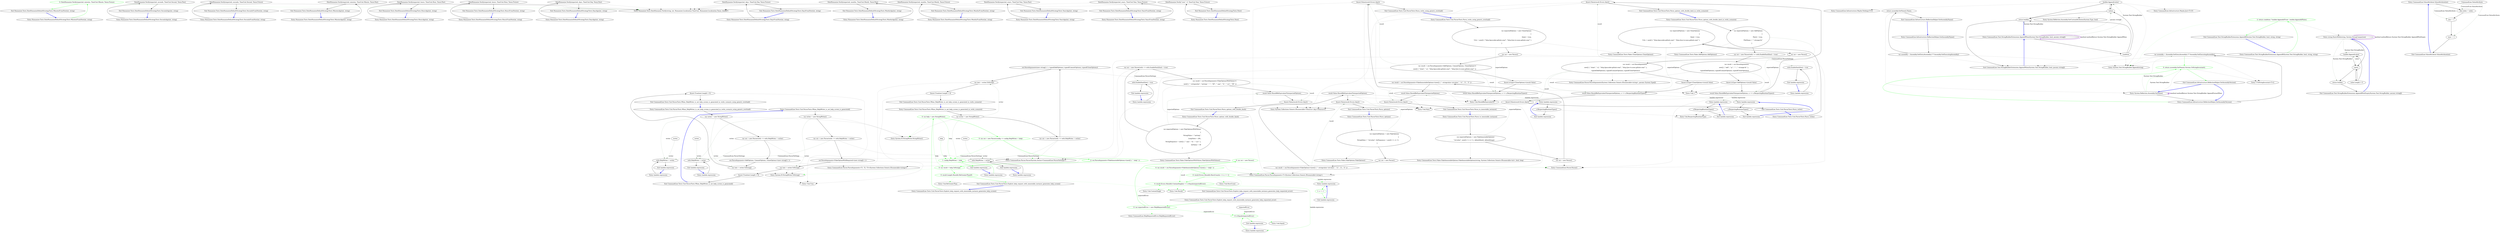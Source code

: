 digraph  {
d13 [cluster="Humanizer.Tests.DateHumanizeDefaultStrategyTests.MinutesFromNow(int, string)", color=green, community=0, label="0: DateHumanize.Verify(expected, minutes, TimeUnit.Minute, Tense.Future)", span="56-56"];
d12 [cluster="Humanizer.Tests.DateHumanizeDefaultStrategyTests.MinutesFromNow(int, string)", label="Entry Humanizer.Tests.DateHumanizeDefaultStrategyTests.MinutesFromNow(int, string)", span="54-54"];
d14 [cluster="Humanizer.Tests.DateHumanizeDefaultStrategyTests.MinutesFromNow(int, string)", label="Exit Humanizer.Tests.DateHumanizeDefaultStrategyTests.MinutesFromNow(int, string)", span="54-54"];
d5 [cluster="Humanizer.Tests.DateHumanize.Verify(string, int, Humanizer.Localisation.TimeUnit, Humanizer.Localisation.Tense, double?)", label="Entry Humanizer.Tests.DateHumanize.Verify(string, int, Humanizer.Localisation.TimeUnit, Humanizer.Localisation.Tense, double?)", span="29-29"];
d3 [cluster="Humanizer.Tests.DateHumanizeDefaultStrategyTests.SecondsAgo(int, string)", label="DateHumanize.Verify(expected, seconds, TimeUnit.Second, Tense.Past)", span="20-20"];
d7 [cluster="Humanizer.Tests.DateHumanizeDefaultStrategyTests.SecondsFromNow(int, string)", label="DateHumanize.Verify(expected, seconds, TimeUnit.Second, Tense.Future)", span="30-30"];
d10 [cluster="Humanizer.Tests.DateHumanizeDefaultStrategyTests.MinutesAgo(int, string)", label="DateHumanize.Verify(expected, minutes, TimeUnit.Minute, Tense.Past)", span="44-44"];
d16 [cluster="Humanizer.Tests.DateHumanizeDefaultStrategyTests.HoursAgo(int, string)", label="DateHumanize.Verify(expected, hours, TimeUnit.Hour, Tense.Past)", span="66-66"];
d19 [cluster="Humanizer.Tests.DateHumanizeDefaultStrategyTests.HoursFromNow(int, string)", label="DateHumanize.Verify(expected, hours, TimeUnit.Hour, Tense.Future)", span="76-76"];
d22 [cluster="Humanizer.Tests.DateHumanizeDefaultStrategyTests.DaysAgo(int, string)", label="DateHumanize.Verify(expected, days, TimeUnit.Day, Tense.Past)", span="86-86"];
d25 [cluster="Humanizer.Tests.DateHumanizeDefaultStrategyTests.DaysFromNow(int, string)", label="DateHumanize.Verify(expected, days, TimeUnit.Day, Tense.Future)", span="96-96"];
d28 [cluster="Humanizer.Tests.DateHumanizeDefaultStrategyTests.MonthsAgo(int, string)", label="DateHumanize.Verify(expected, months, TimeUnit.Month, Tense.Past)", span="106-106"];
d31 [cluster="Humanizer.Tests.DateHumanizeDefaultStrategyTests.MonthsFromNow(int, string)", label="DateHumanize.Verify(expected, months, TimeUnit.Month, Tense.Future)", span="116-116"];
d34 [cluster="Humanizer.Tests.DateHumanizeDefaultStrategyTests.YearsAgo(int, string)", label="DateHumanize.Verify(expected, years, TimeUnit.Year, Tense.Past)", span="124-124"];
d37 [cluster="Humanizer.Tests.DateHumanizeDefaultStrategyTests.YearsFromNow(int, string)", label="DateHumanize.Verify(expected, years, TimeUnit.Year, Tense.Future)", span="132-132"];
d40 [cluster="Humanizer.Tests.DateHumanizeDefaultStrategyTests.Now()", label="DateHumanize.Verify(''now'', 0, TimeUnit.Year, Tense.Future)", span="138-138"];
d2 [cluster="Humanizer.Tests.DateHumanizeDefaultStrategyTests.SecondsAgo(int, string)", label="Entry Humanizer.Tests.DateHumanizeDefaultStrategyTests.SecondsAgo(int, string)", span="18-18"];
d4 [cluster="Humanizer.Tests.DateHumanizeDefaultStrategyTests.SecondsAgo(int, string)", label="Exit Humanizer.Tests.DateHumanizeDefaultStrategyTests.SecondsAgo(int, string)", span="18-18"];
d6 [cluster="Humanizer.Tests.DateHumanizeDefaultStrategyTests.SecondsFromNow(int, string)", label="Entry Humanizer.Tests.DateHumanizeDefaultStrategyTests.SecondsFromNow(int, string)", span="28-28"];
d8 [cluster="Humanizer.Tests.DateHumanizeDefaultStrategyTests.SecondsFromNow(int, string)", label="Exit Humanizer.Tests.DateHumanizeDefaultStrategyTests.SecondsFromNow(int, string)", span="28-28"];
d9 [cluster="Humanizer.Tests.DateHumanizeDefaultStrategyTests.MinutesAgo(int, string)", label="Entry Humanizer.Tests.DateHumanizeDefaultStrategyTests.MinutesAgo(int, string)", span="42-42"];
d11 [cluster="Humanizer.Tests.DateHumanizeDefaultStrategyTests.MinutesAgo(int, string)", label="Exit Humanizer.Tests.DateHumanizeDefaultStrategyTests.MinutesAgo(int, string)", span="42-42"];
d15 [cluster="Humanizer.Tests.DateHumanizeDefaultStrategyTests.HoursAgo(int, string)", label="Entry Humanizer.Tests.DateHumanizeDefaultStrategyTests.HoursAgo(int, string)", span="64-64"];
d17 [cluster="Humanizer.Tests.DateHumanizeDefaultStrategyTests.HoursAgo(int, string)", label="Exit Humanizer.Tests.DateHumanizeDefaultStrategyTests.HoursAgo(int, string)", span="64-64"];
d18 [cluster="Humanizer.Tests.DateHumanizeDefaultStrategyTests.HoursFromNow(int, string)", label="Entry Humanizer.Tests.DateHumanizeDefaultStrategyTests.HoursFromNow(int, string)", span="74-74"];
d20 [cluster="Humanizer.Tests.DateHumanizeDefaultStrategyTests.HoursFromNow(int, string)", label="Exit Humanizer.Tests.DateHumanizeDefaultStrategyTests.HoursFromNow(int, string)", span="74-74"];
d21 [cluster="Humanizer.Tests.DateHumanizeDefaultStrategyTests.DaysAgo(int, string)", label="Entry Humanizer.Tests.DateHumanizeDefaultStrategyTests.DaysAgo(int, string)", span="84-84"];
d23 [cluster="Humanizer.Tests.DateHumanizeDefaultStrategyTests.DaysAgo(int, string)", label="Exit Humanizer.Tests.DateHumanizeDefaultStrategyTests.DaysAgo(int, string)", span="84-84"];
d24 [cluster="Humanizer.Tests.DateHumanizeDefaultStrategyTests.DaysFromNow(int, string)", label="Entry Humanizer.Tests.DateHumanizeDefaultStrategyTests.DaysFromNow(int, string)", span="94-94"];
d26 [cluster="Humanizer.Tests.DateHumanizeDefaultStrategyTests.DaysFromNow(int, string)", label="Exit Humanizer.Tests.DateHumanizeDefaultStrategyTests.DaysFromNow(int, string)", span="94-94"];
d27 [cluster="Humanizer.Tests.DateHumanizeDefaultStrategyTests.MonthsAgo(int, string)", label="Entry Humanizer.Tests.DateHumanizeDefaultStrategyTests.MonthsAgo(int, string)", span="104-104"];
d29 [cluster="Humanizer.Tests.DateHumanizeDefaultStrategyTests.MonthsAgo(int, string)", label="Exit Humanizer.Tests.DateHumanizeDefaultStrategyTests.MonthsAgo(int, string)", span="104-104"];
d30 [cluster="Humanizer.Tests.DateHumanizeDefaultStrategyTests.MonthsFromNow(int, string)", label="Entry Humanizer.Tests.DateHumanizeDefaultStrategyTests.MonthsFromNow(int, string)", span="114-114"];
d32 [cluster="Humanizer.Tests.DateHumanizeDefaultStrategyTests.MonthsFromNow(int, string)", label="Exit Humanizer.Tests.DateHumanizeDefaultStrategyTests.MonthsFromNow(int, string)", span="114-114"];
d33 [cluster="Humanizer.Tests.DateHumanizeDefaultStrategyTests.YearsAgo(int, string)", label="Entry Humanizer.Tests.DateHumanizeDefaultStrategyTests.YearsAgo(int, string)", span="122-122"];
d35 [cluster="Humanizer.Tests.DateHumanizeDefaultStrategyTests.YearsAgo(int, string)", label="Exit Humanizer.Tests.DateHumanizeDefaultStrategyTests.YearsAgo(int, string)", span="122-122"];
d36 [cluster="Humanizer.Tests.DateHumanizeDefaultStrategyTests.YearsFromNow(int, string)", label="Entry Humanizer.Tests.DateHumanizeDefaultStrategyTests.YearsFromNow(int, string)", span="130-130"];
d38 [cluster="Humanizer.Tests.DateHumanizeDefaultStrategyTests.YearsFromNow(int, string)", label="Exit Humanizer.Tests.DateHumanizeDefaultStrategyTests.YearsFromNow(int, string)", span="130-130"];
d39 [cluster="Humanizer.Tests.DateHumanizeDefaultStrategyTests.Now()", label="Entry Humanizer.Tests.DateHumanizeDefaultStrategyTests.Now()", span="136-136"];
d41 [cluster="Humanizer.Tests.DateHumanizeDefaultStrategyTests.Now()", label="Exit Humanizer.Tests.DateHumanizeDefaultStrategyTests.Now()", span="136-136"];
m0_0 [cluster="CommandLine.Tests.Unit.ParserTests.When_HelpWriter_is_set_help_screen_is_generated()", file="ParserTests.cs", label="Entry CommandLine.Tests.Unit.ParserTests.When_HelpWriter_is_set_help_screen_is_generated()", span="13-13"];
m0_3 [cluster="CommandLine.Tests.Unit.ParserTests.When_HelpWriter_is_set_help_screen_is_generated()", file="ParserTests.cs", label="sut.ParseArguments<FakeOptionWithRequired>(new string[] { })", span="20-20"];
m0_1 [cluster="CommandLine.Tests.Unit.ParserTests.When_HelpWriter_is_set_help_screen_is_generated()", file="ParserTests.cs", label="var writer = new StringWriter()", span="16-16"];
m0_2 [cluster="CommandLine.Tests.Unit.ParserTests.When_HelpWriter_is_set_help_screen_is_generated()", file="ParserTests.cs", label="var sut = new Parser(with => with.HelpWriter = writer)", span="17-17"];
m0_4 [cluster="CommandLine.Tests.Unit.ParserTests.When_HelpWriter_is_set_help_screen_is_generated()", file="ParserTests.cs", label="var text = writer.ToString()", span="23-23"];
m0_5 [cluster="CommandLine.Tests.Unit.ParserTests.When_HelpWriter_is_set_help_screen_is_generated()", file="ParserTests.cs", label="Assert.True(text.Length > 0)", span="24-24"];
m0_6 [cluster="CommandLine.Tests.Unit.ParserTests.When_HelpWriter_is_set_help_screen_is_generated()", file="ParserTests.cs", label="Exit CommandLine.Tests.Unit.ParserTests.When_HelpWriter_is_set_help_screen_is_generated()", span="13-13"];
m0_108 [cluster="CommandLine.Tests.Unit.ParserTests.Explicit_help_request_with_immutable_instance_generates_help_requested_error()", file="ParserTests.cs", label="Entry CommandLine.Tests.Unit.ParserTests.Explicit_help_request_with_immutable_instance_generates_help_requested_error()", span="188-188"];
m0_109 [cluster="CommandLine.Tests.Unit.ParserTests.Explicit_help_request_with_immutable_instance_generates_help_requested_error()", color=green, community=0, file="ParserTests.cs", label="0: var expectedError = new HelpRequestedError()", span="191-191"];
m0_110 [cluster="CommandLine.Tests.Unit.ParserTests.Explicit_help_request_with_immutable_instance_generates_help_requested_error()", color=green, community=0, file="ParserTests.cs", label="0: var sut = new Parser()", span="192-192"];
m0_113 [cluster="CommandLine.Tests.Unit.ParserTests.Explicit_help_request_with_immutable_instance_generates_help_requested_error()", color=green, community=0, file="ParserTests.cs", label="0: result.Errors.Should().ContainSingle(e => e.Equals(expectedError))", span="199-199"];
m0_111 [cluster="CommandLine.Tests.Unit.ParserTests.Explicit_help_request_with_immutable_instance_generates_help_requested_error()", color=green, community=0, file="ParserTests.cs", label="0: var result = sut.ParseArguments<FakeImmutableOptions>(new[] { ''--help'' })", span="195-195"];
m0_112 [cluster="CommandLine.Tests.Unit.ParserTests.Explicit_help_request_with_immutable_instance_generates_help_requested_error()", color=green, community=0, file="ParserTests.cs", label="0: result.Errors.Should().HaveCount(x => x == 1)", span="198-198"];
m0_114 [cluster="CommandLine.Tests.Unit.ParserTests.Explicit_help_request_with_immutable_instance_generates_help_requested_error()", file="ParserTests.cs", label="Exit CommandLine.Tests.Unit.ParserTests.Explicit_help_request_with_immutable_instance_generates_help_requested_error()", span="188-188"];
m0_8 [cluster="CommandLine.Parser.Parser(System.Action<CommandLine.ParserSettings>)", file="ParserTests.cs", label="Entry CommandLine.Parser.Parser(System.Action<CommandLine.ParserSettings>)", span="36-36"];
m0_85 [cluster="CommandLine.Tests.Fakes.CloneOptions.CloneOptions()", file="ParserTests.cs", label="Entry CommandLine.Tests.Fakes.CloneOptions.CloneOptions()", span="33-33"];
m0_126 [cluster="CommandLine.Tests.Unit.ParserTests.Explicit_help_request_with_immutable_instance_generates_help_screen()", file="ParserTests.cs", label="Entry CommandLine.Tests.Unit.ParserTests.Explicit_help_request_with_immutable_instance_generates_help_screen()", span="204-204"];
m0_127 [cluster="CommandLine.Tests.Unit.ParserTests.Explicit_help_request_with_immutable_instance_generates_help_screen()", color=green, community=0, file="ParserTests.cs", label="0: var help = new StringWriter()", span="207-207"];
m0_128 [cluster="CommandLine.Tests.Unit.ParserTests.Explicit_help_request_with_immutable_instance_generates_help_screen()", color=green, community=0, file="ParserTests.cs", label="0: var sut = new Parser(config => config.HelpWriter = help)", span="208-208"];
m0_130 [cluster="CommandLine.Tests.Unit.ParserTests.Explicit_help_request_with_immutable_instance_generates_help_screen()", color=green, community=0, file="ParserTests.cs", label="0: var result = help.ToString()", span="212-212"];
m0_129 [cluster="CommandLine.Tests.Unit.ParserTests.Explicit_help_request_with_immutable_instance_generates_help_screen()", color=green, community=0, file="ParserTests.cs", label="0: sut.ParseArguments<FakeImmutableOptions>(new[] { ''--help'' })", span="211-211"];
m0_131 [cluster="CommandLine.Tests.Unit.ParserTests.Explicit_help_request_with_immutable_instance_generates_help_screen()", color=green, community=0, file="ParserTests.cs", label="0: result.Length.Should().BeGreaterThan(0)", span="215-215"];
m0_132 [cluster="CommandLine.Tests.Unit.ParserTests.Explicit_help_request_with_immutable_instance_generates_help_screen()", file="ParserTests.cs", label="Exit CommandLine.Tests.Unit.ParserTests.Explicit_help_request_with_immutable_instance_generates_help_screen()", span="204-204"];
m0_11 [cluster="Unk.True", file="ParserTests.cs", label="Entry Unk.True", span=""];
m0_49 [cluster="CommandLine.Tests.Unit.ParserTests.Parse_options_with_double_dash()", file="ParserTests.cs", label="Entry CommandLine.Tests.Unit.ParserTests.Parse_options_with_double_dash()", span="80-80"];
m0_52 [cluster="CommandLine.Tests.Unit.ParserTests.Parse_options_with_double_dash()", file="ParserTests.cs", label="var result = sut.ParseArguments<FakeOptionsWithValues>(\r\n                new[] { ''--stringvalue'', ''astring'', ''--'', ''20'', ''--aaa'', ''-b'', ''--ccc'', ''30'' })", span="93-94"];
m0_51 [cluster="CommandLine.Tests.Unit.ParserTests.Parse_options_with_double_dash()", file="ParserTests.cs", label="var sut = new Parser(with => with.EnableDashDash = true)", span="90-90"];
m0_53 [cluster="CommandLine.Tests.Unit.ParserTests.Parse_options_with_double_dash()", file="ParserTests.cs", label="result.Value.ShouldBeEquivalentTo(expectedOptions)", span="97-97"];
m0_54 [cluster="CommandLine.Tests.Unit.ParserTests.Parse_options_with_double_dash()", file="ParserTests.cs", label="Assert.False(result.Errors.Any())", span="98-98"];
m0_50 [cluster="CommandLine.Tests.Unit.ParserTests.Parse_options_with_double_dash()", file="ParserTests.cs", label="var expectedOptions = new FakeOptionsWithValues\r\n                {\r\n                    StringValue = ''astring'',\r\n                    LongValue = 20L,\r\n                    StringSequence = new[] { ''--aaa'', ''-b'', ''--ccc'' },\r\n                    IntValue = 30\r\n                }", span="83-89"];
m0_55 [cluster="CommandLine.Tests.Unit.ParserTests.Parse_options_with_double_dash()", file="ParserTests.cs", label="Exit CommandLine.Tests.Unit.ParserTests.Parse_options_with_double_dash()", span="80-80"];
m0_118 [cluster="Unk.ContainSingle", file="ParserTests.cs", label="Entry Unk.ContainSingle", span=""];
m0_69 [cluster="Unk.>", file="ParserTests.cs", label="Entry Unk.>", span=""];
m0_22 [cluster="CommandLine.Parser.ParseArguments(System.Collections.Generic.IEnumerable<string>, params System.Type[])", file="ParserTests.cs", label="Entry CommandLine.Parser.ParseArguments(System.Collections.Generic.IEnumerable<string>, params System.Type[])", span="141-141"];
m0_33 [cluster="CommandLine.Parser.ParseArguments<T1, T2, T3>(System.Collections.Generic.IEnumerable<string>)", file="ParserTests.cs", label="Entry CommandLine.Parser.ParseArguments<T1, T2, T3>(System.Collections.Generic.IEnumerable<string>)", span="46-46"];
m0_89 [cluster="CommandLine.Tests.Unit.ParserTests.Parse_verbs_using_generic_overload()", file="ParserTests.cs", label="Entry CommandLine.Tests.Unit.ParserTests.Parse_verbs_using_generic_overload()", span="149-149"];
m0_91 [cluster="CommandLine.Tests.Unit.ParserTests.Parse_verbs_using_generic_overload()", file="ParserTests.cs", label="var sut = new Parser()", span="157-157"];
m0_90 [cluster="CommandLine.Tests.Unit.ParserTests.Parse_verbs_using_generic_overload()", file="ParserTests.cs", label="var expectedOptions = new CloneOptions\r\n            {\r\n                Quiet = true,\r\n                Urls = new[] { ''http://gsscoder.github.com/'', ''http://yes-to-nooo.github.com/'' }\r\n            }", span="152-156"];
m0_92 [cluster="CommandLine.Tests.Unit.ParserTests.Parse_verbs_using_generic_overload()", file="ParserTests.cs", label="var result = sut.ParseArguments<AddOptions, CommitOptions, CloneOptions>(\r\n                new[] { ''clone'', ''-q'', ''http://gsscoder.github.com/'', ''http://yes-to-nooo.github.com/'' })", span="160-161"];
m0_94 [cluster="CommandLine.Tests.Unit.ParserTests.Parse_verbs_using_generic_overload()", file="ParserTests.cs", label="result.Value.ShouldBeEquivalentTo(expectedOptions, o => o.RespectingRuntimeTypes())", span="165-165"];
m0_93 [cluster="CommandLine.Tests.Unit.ParserTests.Parse_verbs_using_generic_overload()", file="ParserTests.cs", label="Assert.IsType<CloneOptions>(result.Value)", span="164-164"];
m0_95 [cluster="CommandLine.Tests.Unit.ParserTests.Parse_verbs_using_generic_overload()", file="ParserTests.cs", label="Assert.False(result.Errors.Any())", span="166-166"];
m0_96 [cluster="CommandLine.Tests.Unit.ParserTests.Parse_verbs_using_generic_overload()", file="ParserTests.cs", label="Exit CommandLine.Tests.Unit.ParserTests.Parse_verbs_using_generic_overload()", span="149-149"];
m0_60 [cluster="CommandLine.Tests.Unit.ParserTests.Parse_options_with_double_dash_in_verbs_scenario()", file="ParserTests.cs", label="Entry CommandLine.Tests.Unit.ParserTests.Parse_options_with_double_dash_in_verbs_scenario()", span="103-103"];
m0_62 [cluster="CommandLine.Tests.Unit.ParserTests.Parse_options_with_double_dash_in_verbs_scenario()", file="ParserTests.cs", label="var sut = new Parser(with => with.EnableDashDash = true)", span="111-111"];
m0_61 [cluster="CommandLine.Tests.Unit.ParserTests.Parse_options_with_double_dash_in_verbs_scenario()", file="ParserTests.cs", label="var expectedOptions = new AddOptions\r\n                {\r\n                    Patch = true,\r\n                    FileName = ''--strange-fn''\r\n                }", span="106-110"];
m0_63 [cluster="CommandLine.Tests.Unit.ParserTests.Parse_options_with_double_dash_in_verbs_scenario()", file="ParserTests.cs", label="var result = sut.ParseArguments(\r\n                new[] { ''add'', ''-p'', ''--'', ''--strange-fn'' },\r\n                typeof(AddOptions), typeof(CommitOptions), typeof(CloneOptions))", span="114-116"];
m0_65 [cluster="CommandLine.Tests.Unit.ParserTests.Parse_options_with_double_dash_in_verbs_scenario()", file="ParserTests.cs", label="result.Value.ShouldBeEquivalentTo(expectedOptions, o => o.RespectingRuntimeTypes())", span="120-120"];
m0_64 [cluster="CommandLine.Tests.Unit.ParserTests.Parse_options_with_double_dash_in_verbs_scenario()", file="ParserTests.cs", label="Assert.IsType<AddOptions>(result.Value)", span="119-119"];
m0_66 [cluster="CommandLine.Tests.Unit.ParserTests.Parse_options_with_double_dash_in_verbs_scenario()", file="ParserTests.cs", label="Assert.False(result.Errors.Any())", span="121-121"];
m0_67 [cluster="CommandLine.Tests.Unit.ParserTests.Parse_options_with_double_dash_in_verbs_scenario()", file="ParserTests.cs", label="Exit CommandLine.Tests.Unit.ParserTests.Parse_options_with_double_dash_in_verbs_scenario()", span="103-103"];
m0_7 [cluster="System.IO.StringWriter.StringWriter()", file="ParserTests.cs", label="Entry System.IO.StringWriter.StringWriter()", span="0-0"];
m0_133 [cluster="Unk.BeGreaterThan", file="ParserTests.cs", label="Entry Unk.BeGreaterThan", span=""];
m0_76 [cluster="Unk.RespectingRuntimeTypes", file="ParserTests.cs", label="Entry Unk.RespectingRuntimeTypes", span=""];
m0_45 [cluster="CommandLine.Parser.Parser()", file="ParserTests.cs", label="Entry CommandLine.Parser.Parser()", span="25-25"];
m0_47 [cluster="System.Collections.Generic.IEnumerable<TSource>.Any<TSource>()", file="ParserTests.cs", label="Entry System.Collections.Generic.IEnumerable<TSource>.Any<TSource>()", span="0-0"];
m0_73 [cluster="lambda expression", file="ParserTests.cs", label="Entry lambda expression", span="120-120"];
m0_123 [cluster="lambda expression", color=green, community=0, file="ParserTests.cs", label="0: e.Equals(expectedError)", span="199-199"];
m0_122 [cluster="lambda expression", file="ParserTests.cs", label="Entry lambda expression", span="199-199"];
m0_124 [cluster="lambda expression", file="ParserTests.cs", label="Exit lambda expression", span="199-199"];
m0_119 [cluster="lambda expression", file="ParserTests.cs", label="Entry lambda expression", span="198-198"];
m0_120 [cluster="lambda expression", color=green, community=0, file="ParserTests.cs", label="1: x == 1", span="198-198"];
m0_121 [cluster="lambda expression", file="ParserTests.cs", label="Exit lambda expression", span="198-198"];
m0_135 [cluster="lambda expression", color=green, community=0, file="ParserTests.cs", label="1: config.HelpWriter = help", span="208-208"];
m0_134 [cluster="lambda expression", file="ParserTests.cs", label="Entry lambda expression", span="208-208"];
m0_136 [cluster="lambda expression", file="ParserTests.cs", label="Exit lambda expression", span="208-208"];
m0_13 [cluster="lambda expression", file="ParserTests.cs", label="with.HelpWriter = writer", span="17-17"];
m0_24 [cluster="lambda expression", file="ParserTests.cs", label="with.HelpWriter = writer", span="33-33"];
m0_35 [cluster="lambda expression", file="ParserTests.cs", label="with.HelpWriter = writer", span="49-49"];
m0_58 [cluster="lambda expression", file="ParserTests.cs", label="with.EnableDashDash = true", span="90-90"];
m0_71 [cluster="lambda expression", file="ParserTests.cs", label="with.EnableDashDash = true", span="111-111"];
m0_12 [cluster="lambda expression", file="ParserTests.cs", label="Entry lambda expression", span="17-17"];
m0_14 [cluster="lambda expression", file="ParserTests.cs", label="Exit lambda expression", span="17-17"];
m0_23 [cluster="lambda expression", file="ParserTests.cs", label="Entry lambda expression", span="33-33"];
m0_25 [cluster="lambda expression", file="ParserTests.cs", label="Exit lambda expression", span="33-33"];
m0_34 [cluster="lambda expression", file="ParserTests.cs", label="Entry lambda expression", span="49-49"];
m0_36 [cluster="lambda expression", file="ParserTests.cs", label="Exit lambda expression", span="49-49"];
m0_57 [cluster="lambda expression", file="ParserTests.cs", label="Entry lambda expression", span="90-90"];
m0_59 [cluster="lambda expression", file="ParserTests.cs", label="Exit lambda expression", span="90-90"];
m0_70 [cluster="lambda expression", file="ParserTests.cs", label="Entry lambda expression", span="111-111"];
m0_72 [cluster="lambda expression", file="ParserTests.cs", label="Exit lambda expression", span="111-111"];
m0_86 [cluster="lambda expression", file="ParserTests.cs", label="Entry lambda expression", span="143-143"];
m0_97 [cluster="lambda expression", file="ParserTests.cs", label="Entry lambda expression", span="165-165"];
m0_88 [cluster="lambda expression", file="ParserTests.cs", label="Exit lambda expression", span="143-143"];
m0_87 [cluster="lambda expression", file="ParserTests.cs", label="o.RespectingRuntimeTypes()", span="143-143"];
m0_99 [cluster="lambda expression", file="ParserTests.cs", label="Exit lambda expression", span="165-165"];
m0_98 [cluster="lambda expression", file="ParserTests.cs", label="o.RespectingRuntimeTypes()", span="165-165"];
m0_74 [cluster="lambda expression", file="ParserTests.cs", label="o.RespectingRuntimeTypes()", span="120-120"];
m0_75 [cluster="lambda expression", file="ParserTests.cs", label="Exit lambda expression", span="120-120"];
m0_26 [cluster="CommandLine.Tests.Unit.ParserTests.When_HelpWriter_is_set_help_screen_is_generated_in_verbs_scenario_using_generic_overload()", file="ParserTests.cs", label="Entry CommandLine.Tests.Unit.ParserTests.When_HelpWriter_is_set_help_screen_is_generated_in_verbs_scenario_using_generic_overload()", span="45-45"];
m0_27 [cluster="CommandLine.Tests.Unit.ParserTests.When_HelpWriter_is_set_help_screen_is_generated_in_verbs_scenario_using_generic_overload()", file="ParserTests.cs", label="var writer = new StringWriter()", span="48-48"];
m0_28 [cluster="CommandLine.Tests.Unit.ParserTests.When_HelpWriter_is_set_help_screen_is_generated_in_verbs_scenario_using_generic_overload()", file="ParserTests.cs", label="var sut = new Parser(with => with.HelpWriter = writer)", span="49-49"];
m0_30 [cluster="CommandLine.Tests.Unit.ParserTests.When_HelpWriter_is_set_help_screen_is_generated_in_verbs_scenario_using_generic_overload()", file="ParserTests.cs", label="var text = writer.ToString()", span="55-55"];
m0_29 [cluster="CommandLine.Tests.Unit.ParserTests.When_HelpWriter_is_set_help_screen_is_generated_in_verbs_scenario_using_generic_overload()", file="ParserTests.cs", label="sut.ParseArguments<AddOptions, CommitOptions, CloneOptions>(new string[] { })", span="52-52"];
m0_31 [cluster="CommandLine.Tests.Unit.ParserTests.When_HelpWriter_is_set_help_screen_is_generated_in_verbs_scenario_using_generic_overload()", file="ParserTests.cs", label="Assert.True(text.Length > 0)", span="56-56"];
m0_32 [cluster="CommandLine.Tests.Unit.ParserTests.When_HelpWriter_is_set_help_screen_is_generated_in_verbs_scenario_using_generic_overload()", file="ParserTests.cs", label="Exit CommandLine.Tests.Unit.ParserTests.When_HelpWriter_is_set_help_screen_is_generated_in_verbs_scenario_using_generic_overload()", span="45-45"];
m0_116 [cluster="Unk.Should", file="ParserTests.cs", label="Entry Unk.Should", span=""];
m0_125 [cluster="Unk.Equals", file="ParserTests.cs", label="Entry Unk.Equals", span=""];
m0_48 [cluster="Unk.False", file="ParserTests.cs", label="Entry Unk.False", span=""];
m0_10 [cluster="System.IO.StringWriter.ToString()", file="ParserTests.cs", label="Entry System.IO.StringWriter.ToString()", span="0-0"];
m0_117 [cluster="Unk.HaveCount", file="ParserTests.cs", label="Entry Unk.HaveCount", span=""];
m0_107 [cluster="CommandLine.Tests.Fakes.FakeImmutableOptions.FakeImmutableOptions(string, System.Collections.Generic.IEnumerable<int>, bool, long)", file="ParserTests.cs", label="Entry CommandLine.Tests.Fakes.FakeImmutableOptions.FakeImmutableOptions(string, System.Collections.Generic.IEnumerable<int>, bool, long)", span="13-13"];
m0_68 [cluster="CommandLine.Tests.Fakes.AddOptions.AddOptions()", file="ParserTests.cs", label="Entry CommandLine.Tests.Fakes.AddOptions.AddOptions()", span="7-7"];
m0_37 [cluster="CommandLine.Tests.Unit.ParserTests.Parse_options()", file="ParserTests.cs", label="Entry CommandLine.Tests.Unit.ParserTests.Parse_options()", span="61-61"];
m0_39 [cluster="CommandLine.Tests.Unit.ParserTests.Parse_options()", file="ParserTests.cs", label="var sut = new Parser()", span="68-68"];
m0_40 [cluster="CommandLine.Tests.Unit.ParserTests.Parse_options()", file="ParserTests.cs", label="var result = sut.ParseArguments<FakeOptions>(new[] { ''--stringvalue=strvalue'', ''-i1'', ''2'', ''3'' })", span="71-71"];
m0_38 [cluster="CommandLine.Tests.Unit.ParserTests.Parse_options()", file="ParserTests.cs", label="var expectedOptions = new FakeOptions\r\n                {\r\n                    StringValue = ''strvalue'', IntSequence = new[] { 1, 2, 3 }\r\n                }", span="64-67"];
m0_41 [cluster="CommandLine.Tests.Unit.ParserTests.Parse_options()", file="ParserTests.cs", label="result.Value.ShouldBeEquivalentTo(expectedOptions)", span="74-74"];
m0_42 [cluster="CommandLine.Tests.Unit.ParserTests.Parse_options()", file="ParserTests.cs", label="Assert.False(result.Errors.Any())", span="75-75"];
m0_43 [cluster="CommandLine.Tests.Unit.ParserTests.Parse_options()", file="ParserTests.cs", label="Exit CommandLine.Tests.Unit.ParserTests.Parse_options()", span="61-61"];
m0_100 [cluster="CommandLine.Tests.Unit.ParserTests.Parse_to_immutable_instance()", file="ParserTests.cs", label="Entry CommandLine.Tests.Unit.ParserTests.Parse_to_immutable_instance()", span="171-171"];
m0_102 [cluster="CommandLine.Tests.Unit.ParserTests.Parse_to_immutable_instance()", file="ParserTests.cs", label="var sut = new Parser()", span="176-176"];
m0_103 [cluster="CommandLine.Tests.Unit.ParserTests.Parse_to_immutable_instance()", file="ParserTests.cs", label="var result = sut.ParseArguments<FakeImmutableOptions>(new[] { ''--stringvalue=strvalue'', ''-i1'', ''2'', ''3'' })", span="179-179"];
m0_101 [cluster="CommandLine.Tests.Unit.ParserTests.Parse_to_immutable_instance()", file="ParserTests.cs", label="var expectedOptions = new FakeImmutableOptions(\r\n                ''strvalue'', new[] { 1, 2, 3 }, default(bool), default(long))", span="174-175"];
m0_104 [cluster="CommandLine.Tests.Unit.ParserTests.Parse_to_immutable_instance()", file="ParserTests.cs", label="result.Value.ShouldBeEquivalentTo(expectedOptions)", span="182-182"];
m0_105 [cluster="CommandLine.Tests.Unit.ParserTests.Parse_to_immutable_instance()", file="ParserTests.cs", label="Assert.False(result.Errors.Any())", span="183-183"];
m0_106 [cluster="CommandLine.Tests.Unit.ParserTests.Parse_to_immutable_instance()", file="ParserTests.cs", label="Exit CommandLine.Tests.Unit.ParserTests.Parse_to_immutable_instance()", span="171-171"];
m0_15 [cluster="CommandLine.Tests.Unit.ParserTests.When_HelpWriter_is_set_help_screen_is_generated_in_verbs_scenario()", file="ParserTests.cs", label="Entry CommandLine.Tests.Unit.ParserTests.When_HelpWriter_is_set_help_screen_is_generated_in_verbs_scenario()", span="29-29"];
m0_16 [cluster="CommandLine.Tests.Unit.ParserTests.When_HelpWriter_is_set_help_screen_is_generated_in_verbs_scenario()", file="ParserTests.cs", label="var writer = new StringWriter()", span="32-32"];
m0_17 [cluster="CommandLine.Tests.Unit.ParserTests.When_HelpWriter_is_set_help_screen_is_generated_in_verbs_scenario()", file="ParserTests.cs", label="var sut = new Parser(with => with.HelpWriter = writer)", span="33-33"];
m0_19 [cluster="CommandLine.Tests.Unit.ParserTests.When_HelpWriter_is_set_help_screen_is_generated_in_verbs_scenario()", file="ParserTests.cs", label="var text = writer.ToString()", span="39-39"];
m0_18 [cluster="CommandLine.Tests.Unit.ParserTests.When_HelpWriter_is_set_help_screen_is_generated_in_verbs_scenario()", file="ParserTests.cs", label="sut.ParseArguments(new string[] { }, typeof(AddOptions), typeof(CommitOptions), typeof(CloneOptions))", span="36-36"];
m0_20 [cluster="CommandLine.Tests.Unit.ParserTests.When_HelpWriter_is_set_help_screen_is_generated_in_verbs_scenario()", file="ParserTests.cs", label="Assert.True(text.Length > 0)", span="40-40"];
m0_21 [cluster="CommandLine.Tests.Unit.ParserTests.When_HelpWriter_is_set_help_screen_is_generated_in_verbs_scenario()", file="ParserTests.cs", label="Exit CommandLine.Tests.Unit.ParserTests.When_HelpWriter_is_set_help_screen_is_generated_in_verbs_scenario()", span="29-29"];
m0_9 [cluster="CommandLine.Parser.ParseArguments<T>(System.Collections.Generic.IEnumerable<string>)", file="ParserTests.cs", label="Entry CommandLine.Parser.ParseArguments<T>(System.Collections.Generic.IEnumerable<string>)", span="84-84"];
m0_77 [cluster="CommandLine.Tests.Unit.ParserTests.Parse_verbs()", file="ParserTests.cs", label="Entry CommandLine.Tests.Unit.ParserTests.Parse_verbs()", span="126-126"];
m0_79 [cluster="CommandLine.Tests.Unit.ParserTests.Parse_verbs()", file="ParserTests.cs", label="var sut = new Parser()", span="134-134"];
m0_78 [cluster="CommandLine.Tests.Unit.ParserTests.Parse_verbs()", file="ParserTests.cs", label="var expectedOptions = new CloneOptions\r\n                {\r\n                    Quiet = true,\r\n                    Urls = new[] { ''http://gsscoder.github.com/'', ''http://yes-to-nooo.github.com/'' }\r\n                }", span="129-133"];
m0_80 [cluster="CommandLine.Tests.Unit.ParserTests.Parse_verbs()", file="ParserTests.cs", label="var result = sut.ParseArguments(\r\n                new[] { ''clone'', ''-q'', ''http://gsscoder.github.com/'', ''http://yes-to-nooo.github.com/'' },\r\n                typeof(AddOptions), typeof(CommitOptions), typeof(CloneOptions))", span="137-139"];
m0_82 [cluster="CommandLine.Tests.Unit.ParserTests.Parse_verbs()", file="ParserTests.cs", label="result.Value.ShouldBeEquivalentTo(expectedOptions, o => o.RespectingRuntimeTypes())", span="143-143"];
m0_81 [cluster="CommandLine.Tests.Unit.ParserTests.Parse_verbs()", file="ParserTests.cs", label="Assert.IsType<CloneOptions>(result.Value)", span="142-142"];
m0_83 [cluster="CommandLine.Tests.Unit.ParserTests.Parse_verbs()", file="ParserTests.cs", label="Assert.False(result.Errors.Any())", span="144-144"];
m0_84 [cluster="CommandLine.Tests.Unit.ParserTests.Parse_verbs()", file="ParserTests.cs", label="Exit CommandLine.Tests.Unit.ParserTests.Parse_verbs()", span="126-126"];
m0_44 [cluster="CommandLine.Tests.Fakes.FakeOptions.FakeOptions()", file="ParserTests.cs", label="Entry CommandLine.Tests.Fakes.FakeOptions.FakeOptions()", span="6-6"];
m0_56 [cluster="CommandLine.Tests.Fakes.FakeOptionsWithValues.FakeOptionsWithValues()", file="ParserTests.cs", label="Entry CommandLine.Tests.Fakes.FakeOptionsWithValues.FakeOptionsWithValues()", span="6-6"];
m0_115 [cluster="CommandLine.HelpRequestedError.HelpRequestedError()", file="ParserTests.cs", label="Entry CommandLine.HelpRequestedError.HelpRequestedError()", span="353-353"];
m0_46 [cluster="Unk.ShouldBeEquivalentTo", file="ParserTests.cs", label="Entry Unk.ShouldBeEquivalentTo", span=""];
m0_140 [file="ParserTests.cs", label=expectedError, span=""];
m0_141 [file="ParserTests.cs", label=help, span=""];
m0_137 [file="ParserTests.cs", label=writer, span=""];
m0_138 [file="ParserTests.cs", label=writer, span=""];
m0_139 [file="ParserTests.cs", label=writer, span=""];
m1_9 [cluster="CommandLine.Infrastructure.Maybe.Nothing<T>()", file="ReflectionHelper.cs", label="Entry CommandLine.Infrastructure.Maybe.Nothing<T>()", span="63-63"];
m1_20 [cluster="CommandLine.Text.StringBuilderExtensions.AppendIf(System.Text.StringBuilder, bool, string, string)", file="ReflectionHelper.cs", label="Entry CommandLine.Text.StringBuilderExtensions.AppendIf(System.Text.StringBuilder, bool, string, string)", span="42-42"];
m1_21 [cluster="CommandLine.Text.StringBuilderExtensions.AppendIf(System.Text.StringBuilder, bool, string, string)", color=green, community=0, file="ReflectionHelper.cs", label="2: return condition ? builder.Append(ifTrue) : builder.Append(ifFalse);", span="44-44"];
m1_22 [cluster="CommandLine.Text.StringBuilderExtensions.AppendIf(System.Text.StringBuilder, bool, string, string)", file="ReflectionHelper.cs", label="Exit CommandLine.Text.StringBuilderExtensions.AppendIf(System.Text.StringBuilder, bool, string, string)", span="42-42"];
m1_1 [cluster="CommandLine.Text.StringBuilderExtensions.AppendWhen(System.Text.StringBuilder, bool, params string[])", file="ReflectionHelper.cs", label=condition, span="11-11"];
m1_0 [cluster="CommandLine.Text.StringBuilderExtensions.AppendWhen(System.Text.StringBuilder, bool, params string[])", file="ReflectionHelper.cs", label="Entry CommandLine.Text.StringBuilderExtensions.AppendWhen(System.Text.StringBuilder, bool, params string[])", span="9-9"];
m1_2 [cluster="CommandLine.Text.StringBuilderExtensions.AppendWhen(System.Text.StringBuilder, bool, params string[])", file="ReflectionHelper.cs", label=values, span="13-13"];
m1_3 [cluster="CommandLine.Text.StringBuilderExtensions.AppendWhen(System.Text.StringBuilder, bool, params string[])", file="ReflectionHelper.cs", label="builder.Append(value)", span="15-15"];
m1_4 [cluster="CommandLine.Text.StringBuilderExtensions.AppendWhen(System.Text.StringBuilder, bool, params string[])", file="ReflectionHelper.cs", label="return builder;", span="18-18"];
m1_14 [cluster="System.Reflection.Assembly.GetName()", file="ReflectionHelper.cs", label="Entry System.Reflection.Assembly.GetName()", span="0-0"];
m1_17 [cluster="CommandLine.Infrastructure.ReflectionHelper.GetAssemblyVersion()", color=green, community=0, file="ReflectionHelper.cs", label="0: return assembly.GetName().Version.ToStringInvariant();", span="30-30"];
m1_15 [cluster="CommandLine.Infrastructure.ReflectionHelper.GetAssemblyVersion()", file="ReflectionHelper.cs", label="Entry CommandLine.Infrastructure.ReflectionHelper.GetAssemblyVersion()", span="27-27"];
m1_16 [cluster="CommandLine.Infrastructure.ReflectionHelper.GetAssemblyVersion()", file="ReflectionHelper.cs", label="var assembly = Assembly.GetEntryAssembly() ?? Assembly.GetExecutingAssembly()", span="29-29"];
m1_18 [cluster="CommandLine.Infrastructure.ReflectionHelper.GetAssemblyVersion()", file="ReflectionHelper.cs", label="Exit CommandLine.Infrastructure.ReflectionHelper.GetAssemblyVersion()", span="27-27"];
m1_19 [cluster="T.ToStringInvariant<T>()", file="ReflectionHelper.cs", label="Entry T.ToStringInvariant<T>()", span="14-14"];
m1_8 [cluster="CommandLine.Infrastructure.Maybe.Just<T>(T)", file="ReflectionHelper.cs", label="Entry CommandLine.Infrastructure.Maybe.Just<T>(T)", span="68-68"];
m1_7 [cluster="System.Reflection.Assembly.GetCustomAttributes(System.Type, bool)", file="ReflectionHelper.cs", label="Entry System.Reflection.Assembly.GetCustomAttributes(System.Type, bool)", span="0-0"];
m1_6 [cluster="System.Text.StringBuilder.Append(string)", file="ReflectionHelper.cs", label="Entry System.Text.StringBuilder.Append(string)", span="0-0"];
m1_5 [cluster="CommandLine.Text.StringBuilderExtensions.AppendWhen(System.Text.StringBuilder, bool, params string[])", file="ReflectionHelper.cs", label="Exit CommandLine.Text.StringBuilderExtensions.AppendWhen(System.Text.StringBuilder, bool, params string[])", span="9-9"];
m1_23 [cluster="string.StartsWith(string, System.StringComparison)", file="ReflectionHelper.cs", label="Entry string.StartsWith(string, System.StringComparison)", span="0-0"];
m1_26 [cluster="CommandLine.Text.StringBuilderExtensions.AppendIfNotEmpty(System.Text.StringBuilder, params string[])", file="ReflectionHelper.cs", label="builder.Append(value)", span="53-53"];
m1_24 [cluster="CommandLine.Text.StringBuilderExtensions.AppendIfNotEmpty(System.Text.StringBuilder, params string[])", file="ReflectionHelper.cs", label=values, span="49-49"];
m1_25 [cluster="CommandLine.Text.StringBuilderExtensions.AppendIfNotEmpty(System.Text.StringBuilder, params string[])", file="ReflectionHelper.cs", label="value.Length > 0", span="51-51"];
m1_27 [cluster="CommandLine.Text.StringBuilderExtensions.AppendIfNotEmpty(System.Text.StringBuilder, params string[])", file="ReflectionHelper.cs", label="return builder;", span="56-56"];
m1_28 [cluster="CommandLine.Text.StringBuilderExtensions.AppendIfNotEmpty(System.Text.StringBuilder, params string[])", file="ReflectionHelper.cs", label="Exit CommandLine.Text.StringBuilderExtensions.AppendIfNotEmpty(System.Text.StringBuilder, params string[])", span="47-47"];
m1_11 [cluster="CommandLine.Infrastructure.ReflectionHelper.GetAssemblyName()", file="ReflectionHelper.cs", label="var assembly = Assembly.GetEntryAssembly() ?? Assembly.GetExecutingAssembly()", span="23-23"];
m1_10 [cluster="CommandLine.Infrastructure.ReflectionHelper.GetAssemblyName()", file="ReflectionHelper.cs", label="Entry CommandLine.Infrastructure.ReflectionHelper.GetAssemblyName()", span="21-21"];
m1_12 [cluster="CommandLine.Infrastructure.ReflectionHelper.GetAssemblyName()", file="ReflectionHelper.cs", label="return assembly.GetName().Name;", span="24-24"];
m1_13 [cluster="CommandLine.Infrastructure.ReflectionHelper.GetAssemblyName()", file="ReflectionHelper.cs", label="Exit CommandLine.Infrastructure.ReflectionHelper.GetAssemblyName()", span="21-21"];
m3_0 [cluster="CommandLine.ValueAttribute.ValueAttribute(int)", file="ValueAttribute.cs", label="Entry CommandLine.ValueAttribute.ValueAttribute(int)", span="20-20"];
m3_1 [cluster="CommandLine.ValueAttribute.ValueAttribute(int)", file="ValueAttribute.cs", label="this.index = index", span="22-22"];
m3_2 [cluster="CommandLine.ValueAttribute.ValueAttribute(int)", file="ValueAttribute.cs", label="min = -1", span="23-23"];
m3_3 [cluster="CommandLine.ValueAttribute.ValueAttribute(int)", file="ValueAttribute.cs", label="max = -1", span="24-24"];
m3_4 [cluster="CommandLine.ValueAttribute.ValueAttribute(int)", file="ValueAttribute.cs", label="Exit CommandLine.ValueAttribute.ValueAttribute(int)", span="20-20"];
m3_5 [file="ValueAttribute.cs", label="CommandLine.ValueAttribute", span=""];
d13 -> d14  [color=green, key=0, style=solid];
d13 -> d5  [color=green, key=2, style=dotted];
d12 -> d13  [color=green, key=0, style=solid];
d14 -> d12  [color=blue, key=0, style=bold];
d3 -> d5  [key=2, style=dotted];
d3 -> d4  [key=0, style=solid];
d7 -> d5  [key=2, style=dotted];
d7 -> d8  [key=0, style=solid];
d10 -> d5  [key=2, style=dotted];
d10 -> d11  [key=0, style=solid];
d16 -> d5  [key=2, style=dotted];
d16 -> d17  [key=0, style=solid];
d19 -> d5  [key=2, style=dotted];
d19 -> d20  [key=0, style=solid];
d22 -> d5  [key=2, style=dotted];
d22 -> d23  [key=0, style=solid];
d25 -> d5  [key=2, style=dotted];
d25 -> d26  [key=0, style=solid];
d28 -> d5  [key=2, style=dotted];
d28 -> d29  [key=0, style=solid];
d31 -> d5  [key=2, style=dotted];
d31 -> d32  [key=0, style=solid];
d34 -> d5  [key=2, style=dotted];
d34 -> d35  [key=0, style=solid];
d37 -> d5  [key=2, style=dotted];
d37 -> d38  [key=0, style=solid];
d40 -> d5  [key=2, style=dotted];
d40 -> d41  [key=0, style=solid];
d2 -> d3  [key=0, style=solid];
d4 -> d2  [color=blue, key=0, style=bold];
d6 -> d7  [key=0, style=solid];
d8 -> d6  [color=blue, key=0, style=bold];
d9 -> d10  [key=0, style=solid];
d11 -> d9  [color=blue, key=0, style=bold];
d15 -> d16  [key=0, style=solid];
d17 -> d15  [color=blue, key=0, style=bold];
d18 -> d19  [key=0, style=solid];
d20 -> d18  [color=blue, key=0, style=bold];
d21 -> d22  [key=0, style=solid];
d23 -> d21  [color=blue, key=0, style=bold];
d24 -> d25  [key=0, style=solid];
d26 -> d24  [color=blue, key=0, style=bold];
d27 -> d28  [key=0, style=solid];
d29 -> d27  [color=blue, key=0, style=bold];
d30 -> d31  [key=0, style=solid];
d32 -> d30  [color=blue, key=0, style=bold];
d33 -> d34  [key=0, style=solid];
d35 -> d33  [color=blue, key=0, style=bold];
d36 -> d37  [key=0, style=solid];
d38 -> d36  [color=blue, key=0, style=bold];
d39 -> d40  [key=0, style=solid];
d41 -> d39  [color=blue, key=0, style=bold];
m0_0 -> m0_1  [key=0, style=solid];
m0_3 -> m0_9  [key=2, style=dotted];
m0_3 -> m0_4  [key=0, style=solid];
m0_1 -> m0_7  [key=2, style=dotted];
m0_1 -> m0_2  [key=0, style=solid];
m0_1 -> m0_13  [color=darkseagreen4, key=1, label=writer, style=dashed];
m0_1 -> m0_4  [color=darkseagreen4, key=1, label=writer, style=dashed];
m0_2 -> m0_8  [key=2, style=dotted];
m0_2 -> m0_3  [key=0, style=solid];
m0_2 -> m0_13  [color=darkseagreen4, key=1, label="CommandLine.ParserSettings", style=dashed];
m0_4 -> m0_10  [key=2, style=dotted];
m0_4 -> m0_5  [key=0, style=solid];
m0_5 -> m0_6  [key=0, style=solid];
m0_5 -> m0_11  [key=2, style=dotted];
m0_6 -> m0_0  [color=blue, key=0, style=bold];
m0_108 -> m0_109  [color=green, key=0, style=solid];
m0_109 -> m0_110  [color=green, key=0, style=solid];
m0_109 -> m0_115  [color=green, key=2, style=dotted];
m0_109 -> m0_113  [color=green, key=1, label=expectedError, style=dashed];
m0_109 -> m0_123  [color=green, key=1, label=expectedError, style=dashed];
m0_110 -> m0_111  [color=green, key=0, style=solid];
m0_110 -> m0_45  [color=green, key=2, style=dotted];
m0_113 -> m0_114  [color=green, key=0, style=solid];
m0_113 -> m0_116  [color=green, key=2, style=dotted];
m0_113 -> m0_118  [color=green, key=2, style=dotted];
m0_113 -> m0_122  [color=green, key=1, label="lambda expression", style=dashed];
m0_111 -> m0_113  [color=green, key=1, label=result, style=dashed];
m0_111 -> m0_112  [color=green, key=0, style=solid];
m0_111 -> m0_9  [color=green, key=2, style=dotted];
m0_112 -> m0_113  [color=green, key=0, style=solid];
m0_112 -> m0_116  [color=green, key=2, style=dotted];
m0_112 -> m0_117  [color=green, key=2, style=dotted];
m0_112 -> m0_119  [color=green, key=1, label="lambda expression", style=dashed];
m0_114 -> m0_108  [color=blue, key=0, style=bold];
m0_126 -> m0_127  [color=green, key=0, style=solid];
m0_127 -> m0_128  [color=green, key=0, style=solid];
m0_127 -> m0_7  [color=green, key=2, style=dotted];
m0_127 -> m0_135  [color=green, key=1, label=help, style=dashed];
m0_127 -> m0_130  [color=green, key=1, label=help, style=dashed];
m0_128 -> m0_129  [color=green, key=0, style=solid];
m0_128 -> m0_8  [color=green, key=2, style=dotted];
m0_128 -> m0_135  [color=green, key=1, label="CommandLine.ParserSettings", style=dashed];
m0_130 -> m0_131  [color=green, key=0, style=solid];
m0_130 -> m0_10  [color=green, key=2, style=dotted];
m0_129 -> m0_130  [color=green, key=0, style=solid];
m0_129 -> m0_9  [color=green, key=2, style=dotted];
m0_131 -> m0_132  [color=green, key=0, style=solid];
m0_131 -> m0_116  [color=green, key=2, style=dotted];
m0_131 -> m0_133  [color=green, key=2, style=dotted];
m0_132 -> m0_126  [color=blue, key=0, style=bold];
m0_49 -> m0_50  [key=0, style=solid];
m0_52 -> m0_9  [key=2, style=dotted];
m0_52 -> m0_53  [key=0, style=solid];
m0_52 -> m0_54  [color=darkseagreen4, key=1, label=result, style=dashed];
m0_51 -> m0_8  [key=2, style=dotted];
m0_51 -> m0_52  [key=0, style=solid];
m0_51 -> m0_58  [color=darkseagreen4, key=1, label="CommandLine.ParserSettings", style=dashed];
m0_53 -> m0_54  [key=0, style=solid];
m0_53 -> m0_46  [key=2, style=dotted];
m0_54 -> m0_55  [key=0, style=solid];
m0_54 -> m0_47  [key=2, style=dotted];
m0_54 -> m0_48  [key=2, style=dotted];
m0_50 -> m0_51  [key=0, style=solid];
m0_50 -> m0_53  [color=darkseagreen4, key=1, label=expectedOptions, style=dashed];
m0_50 -> m0_56  [key=2, style=dotted];
m0_55 -> m0_49  [color=blue, key=0, style=bold];
m0_89 -> m0_90  [key=0, style=solid];
m0_91 -> m0_45  [key=2, style=dotted];
m0_91 -> m0_92  [key=0, style=solid];
m0_90 -> m0_91  [key=0, style=solid];
m0_90 -> m0_85  [key=2, style=dotted];
m0_90 -> m0_94  [color=darkseagreen4, key=1, label=expectedOptions, style=dashed];
m0_92 -> m0_93  [key=0, style=solid];
m0_92 -> m0_33  [key=2, style=dotted];
m0_92 -> m0_94  [color=darkseagreen4, key=1, label=result, style=dashed];
m0_92 -> m0_95  [color=darkseagreen4, key=1, label=result, style=dashed];
m0_94 -> m0_95  [key=0, style=solid];
m0_94 -> m0_46  [key=2, style=dotted];
m0_94 -> m0_97  [color=darkseagreen4, key=1, label="lambda expression", style=dashed];
m0_93 -> m0_94  [key=0, style=solid];
m0_93 -> m0_69  [key=2, style=dotted];
m0_95 -> m0_96  [key=0, style=solid];
m0_95 -> m0_47  [key=2, style=dotted];
m0_95 -> m0_48  [key=2, style=dotted];
m0_96 -> m0_89  [color=blue, key=0, style=bold];
m0_60 -> m0_61  [key=0, style=solid];
m0_62 -> m0_8  [key=2, style=dotted];
m0_62 -> m0_63  [key=0, style=solid];
m0_62 -> m0_71  [color=darkseagreen4, key=1, label="CommandLine.ParserSettings", style=dashed];
m0_61 -> m0_62  [key=0, style=solid];
m0_61 -> m0_68  [key=2, style=dotted];
m0_61 -> m0_65  [color=darkseagreen4, key=1, label=expectedOptions, style=dashed];
m0_63 -> m0_64  [key=0, style=solid];
m0_63 -> m0_22  [key=2, style=dotted];
m0_63 -> m0_65  [color=darkseagreen4, key=1, label=result, style=dashed];
m0_63 -> m0_66  [color=darkseagreen4, key=1, label=result, style=dashed];
m0_65 -> m0_46  [key=2, style=dotted];
m0_65 -> m0_66  [key=0, style=solid];
m0_65 -> m0_73  [color=darkseagreen4, key=1, label="lambda expression", style=dashed];
m0_64 -> m0_65  [key=0, style=solid];
m0_64 -> m0_69  [key=2, style=dotted];
m0_66 -> m0_47  [key=2, style=dotted];
m0_66 -> m0_48  [key=2, style=dotted];
m0_66 -> m0_67  [key=0, style=solid];
m0_67 -> m0_60  [color=blue, key=0, style=bold];
m0_73 -> m0_74  [key=0, style=solid];
m0_123 -> m0_124  [color=green, key=0, style=solid];
m0_123 -> m0_125  [color=green, key=2, style=dotted];
m0_122 -> m0_123  [color=green, key=0, style=solid];
m0_124 -> m0_122  [color=blue, key=0, style=bold];
m0_119 -> m0_120  [color=green, key=0, style=solid];
m0_120 -> m0_121  [color=green, key=0, style=solid];
m0_121 -> m0_119  [color=blue, key=0, style=bold];
m0_135 -> m0_136  [color=green, key=0, style=solid];
m0_134 -> m0_135  [color=green, key=0, style=solid];
m0_136 -> m0_134  [color=blue, key=0, style=bold];
m0_13 -> m0_14  [key=0, style=solid];
m0_24 -> m0_25  [key=0, style=solid];
m0_35 -> m0_36  [key=0, style=solid];
m0_58 -> m0_59  [key=0, style=solid];
m0_71 -> m0_72  [key=0, style=solid];
m0_12 -> m0_13  [key=0, style=solid];
m0_14 -> m0_12  [color=blue, key=0, style=bold];
m0_23 -> m0_24  [key=0, style=solid];
m0_25 -> m0_23  [color=blue, key=0, style=bold];
m0_34 -> m0_35  [key=0, style=solid];
m0_36 -> m0_34  [color=blue, key=0, style=bold];
m0_57 -> m0_58  [key=0, style=solid];
m0_59 -> m0_57  [color=blue, key=0, style=bold];
m0_70 -> m0_71  [key=0, style=solid];
m0_72 -> m0_70  [color=blue, key=0, style=bold];
m0_86 -> m0_87  [key=0, style=solid];
m0_97 -> m0_98  [key=0, style=solid];
m0_88 -> m0_86  [color=blue, key=0, style=bold];
m0_87 -> m0_88  [key=0, style=solid];
m0_87 -> m0_76  [key=2, style=dotted];
m0_99 -> m0_97  [color=blue, key=0, style=bold];
m0_98 -> m0_99  [key=0, style=solid];
m0_98 -> m0_76  [key=2, style=dotted];
m0_74 -> m0_75  [key=0, style=solid];
m0_74 -> m0_76  [key=2, style=dotted];
m0_75 -> m0_73  [color=blue, key=0, style=bold];
m0_26 -> m0_27  [key=0, style=solid];
m0_27 -> m0_7  [key=2, style=dotted];
m0_27 -> m0_28  [key=0, style=solid];
m0_27 -> m0_35  [color=darkseagreen4, key=1, label=writer, style=dashed];
m0_27 -> m0_30  [color=darkseagreen4, key=1, label=writer, style=dashed];
m0_28 -> m0_8  [key=2, style=dotted];
m0_28 -> m0_29  [key=0, style=solid];
m0_28 -> m0_35  [color=darkseagreen4, key=1, label="CommandLine.ParserSettings", style=dashed];
m0_30 -> m0_10  [key=2, style=dotted];
m0_30 -> m0_31  [key=0, style=solid];
m0_29 -> m0_30  [key=0, style=solid];
m0_29 -> m0_33  [key=2, style=dotted];
m0_31 -> m0_32  [key=0, style=solid];
m0_31 -> m0_11  [key=2, style=dotted];
m0_32 -> m0_26  [color=blue, key=0, style=bold];
m0_37 -> m0_38  [key=0, style=solid];
m0_39 -> m0_45  [key=2, style=dotted];
m0_39 -> m0_40  [key=0, style=solid];
m0_40 -> m0_9  [key=2, style=dotted];
m0_40 -> m0_41  [key=0, style=solid];
m0_40 -> m0_42  [color=darkseagreen4, key=1, label=result, style=dashed];
m0_38 -> m0_39  [key=0, style=solid];
m0_38 -> m0_44  [key=2, style=dotted];
m0_38 -> m0_41  [color=darkseagreen4, key=1, label=expectedOptions, style=dashed];
m0_41 -> m0_42  [key=0, style=solid];
m0_41 -> m0_46  [key=2, style=dotted];
m0_42 -> m0_43  [key=0, style=solid];
m0_42 -> m0_47  [key=2, style=dotted];
m0_42 -> m0_48  [key=2, style=dotted];
m0_43 -> m0_37  [color=blue, key=0, style=bold];
m0_100 -> m0_101  [key=0, style=solid];
m0_102 -> m0_45  [key=2, style=dotted];
m0_102 -> m0_103  [key=0, style=solid];
m0_103 -> m0_9  [key=2, style=dotted];
m0_103 -> m0_104  [key=0, style=solid];
m0_103 -> m0_105  [color=darkseagreen4, key=1, label=result, style=dashed];
m0_101 -> m0_102  [key=0, style=solid];
m0_101 -> m0_107  [key=2, style=dotted];
m0_101 -> m0_104  [color=darkseagreen4, key=1, label=expectedOptions, style=dashed];
m0_104 -> m0_105  [key=0, style=solid];
m0_104 -> m0_46  [key=2, style=dotted];
m0_105 -> m0_106  [key=0, style=solid];
m0_105 -> m0_47  [key=2, style=dotted];
m0_105 -> m0_48  [key=2, style=dotted];
m0_106 -> m0_100  [color=blue, key=0, style=bold];
m0_15 -> m0_16  [key=0, style=solid];
m0_16 -> m0_7  [key=2, style=dotted];
m0_16 -> m0_17  [key=0, style=solid];
m0_16 -> m0_24  [color=darkseagreen4, key=1, label=writer, style=dashed];
m0_16 -> m0_19  [color=darkseagreen4, key=1, label=writer, style=dashed];
m0_17 -> m0_8  [key=2, style=dotted];
m0_17 -> m0_18  [key=0, style=solid];
m0_17 -> m0_24  [color=darkseagreen4, key=1, label="CommandLine.ParserSettings", style=dashed];
m0_19 -> m0_10  [key=2, style=dotted];
m0_19 -> m0_20  [key=0, style=solid];
m0_18 -> m0_19  [key=0, style=solid];
m0_18 -> m0_22  [key=2, style=dotted];
m0_20 -> m0_21  [key=0, style=solid];
m0_20 -> m0_11  [key=2, style=dotted];
m0_21 -> m0_15  [color=blue, key=0, style=bold];
m0_77 -> m0_78  [key=0, style=solid];
m0_79 -> m0_45  [key=2, style=dotted];
m0_79 -> m0_80  [key=0, style=solid];
m0_78 -> m0_79  [key=0, style=solid];
m0_78 -> m0_85  [key=2, style=dotted];
m0_78 -> m0_82  [color=darkseagreen4, key=1, label=expectedOptions, style=dashed];
m0_80 -> m0_81  [key=0, style=solid];
m0_80 -> m0_22  [key=2, style=dotted];
m0_80 -> m0_82  [color=darkseagreen4, key=1, label=result, style=dashed];
m0_80 -> m0_83  [color=darkseagreen4, key=1, label=result, style=dashed];
m0_82 -> m0_83  [key=0, style=solid];
m0_82 -> m0_46  [key=2, style=dotted];
m0_82 -> m0_86  [color=darkseagreen4, key=1, label="lambda expression", style=dashed];
m0_81 -> m0_82  [key=0, style=solid];
m0_81 -> m0_69  [key=2, style=dotted];
m0_83 -> m0_84  [key=0, style=solid];
m0_83 -> m0_47  [key=2, style=dotted];
m0_83 -> m0_48  [key=2, style=dotted];
m0_84 -> m0_77  [color=blue, key=0, style=bold];
m0_140 -> m0_123  [color=green, key=1, label=expectedError, style=dashed];
m0_141 -> m0_135  [color=green, key=1, label=help, style=dashed];
m0_137 -> m0_13  [color=darkseagreen4, key=1, label=writer, style=dashed];
m0_138 -> m0_24  [color=darkseagreen4, key=1, label=writer, style=dashed];
m0_139 -> m0_35  [color=darkseagreen4, key=1, label=writer, style=dashed];
m1_20 -> m1_21  [color=green, key=0, style=solid];
m1_21 -> m1_22  [color=green, key=0, style=solid];
m1_21 -> m1_23  [key=2, style=dotted];
m1_21 -> m1_6  [color=green, key=2, style=dotted];
m1_22 -> m1_20  [color=blue, key=0, style=bold];
m1_1 -> m1_2  [key=0, style=solid];
m1_1 -> m1_5  [key=2, style=dotted];
m1_1 -> m1_6  [key=2, style=dotted];
m1_1 -> m1_4  [key=0, style=solid];
m1_0 -> m1_1  [key=0, style=solid];
m1_0 -> m1_3  [color=darkseagreen4, key=1, label="System.Text.StringBuilder", style=dashed];
m1_0 -> m1_0  [color=darkorchid, key=3, label="method methodReturn System.Text.StringBuilder AppendWhen", style=bold];
m1_0 -> m1_2  [color=darkseagreen4, key=1, label="params string[]", style=dashed];
m1_0 -> m1_4  [color=darkseagreen4, key=1, label="System.Text.StringBuilder", style=dashed];
m1_2 -> m1_3  [key=0, style=solid];
m1_2 -> m1_7  [key=2, style=dotted];
m1_2 -> m1_4  [key=0, style=solid];
m1_3 -> m1_4  [key=0, style=solid];
m1_3 -> m1_8  [key=2, style=dotted];
m1_3 -> m1_9  [key=2, style=dotted];
m1_3 -> m1_6  [key=2, style=dotted];
m1_3 -> m1_2  [key=0, style=solid];
m1_4 -> m1_0  [color=blue, key=0, style=bold];
m1_4 -> m1_5  [key=0, style=solid];
m1_14 -> m1_17  [color=green, key=1, label="System.Text.StringBuilder", style=dashed];
m1_14 -> m1_14  [color=darkorchid, key=3, label="method methodReturn System.Text.StringBuilder AppendFormatWhen", style=bold];
m1_14 -> m1_15  [key=0, style=solid];
m1_14 -> m1_16  [color=darkseagreen4, key=1, label="System.Text.StringBuilder", style=dashed];
m1_17 -> m1_18  [color=green, key=0, style=solid];
m1_17 -> m1_14  [key=2, style=dotted];
m1_17 -> m1_19  [key=2, style=dotted];
m1_15 -> m1_17  [color=green, key=0, style=solid];
m1_15 -> m1_16  [key=0, style=solid];
m1_16 -> m1_17  [color=green, key=0, style=solid];
m1_16 -> m1_19  [key=2, style=dotted];
m1_16 -> m1_5  [key=2, style=dotted];
m1_16 -> m1_6  [key=2, style=dotted];
m1_18 -> m1_14  [color=blue, key=0, style=bold];
m1_18 -> m1_15  [color=blue, key=0, style=bold];
m1_5 -> m1_0  [color=blue, key=0, style=bold];
m1_23 -> m1_26  [color=darkseagreen4, key=1, label="System.Text.StringBuilder", style=dashed];
m1_23 -> m1_23  [color=darkorchid, key=3, label="method methodReturn System.Text.StringBuilder AppendIfNotEmpty", style=bold];
m1_23 -> m1_24  [key=0, style=solid];
m1_23 -> m1_27  [color=darkseagreen4, key=1, label="System.Text.StringBuilder", style=dashed];
m1_26 -> m1_6  [key=2, style=dotted];
m1_26 -> m1_24  [key=0, style=solid];
m1_24 -> m1_26  [color=darkseagreen4, key=1, label=value, style=dashed];
m1_24 -> m1_25  [key=0, style=solid];
m1_24 -> m1_27  [key=0, style=solid];
m1_25 -> m1_26  [key=0, style=solid];
m1_25 -> m1_24  [key=0, style=solid];
m1_27 -> m1_28  [key=0, style=solid];
m1_28 -> m1_23  [color=blue, key=0, style=bold];
m1_11 -> m1_12  [key=0, style=solid];
m1_11 -> m1_5  [key=2, style=dotted];
m1_11 -> m1_6  [key=2, style=dotted];
m1_10 -> m1_11  [key=0, style=solid];
m1_12 -> m1_13  [key=0, style=solid];
m1_12 -> m1_14  [key=2, style=dotted];
m1_13 -> m1_10  [color=blue, key=0, style=bold];
m3_0 -> m3_1  [key=0, style=solid];
m3_1 -> m3_2  [key=0, style=solid];
m3_2 -> m3_3  [key=0, style=solid];
m3_3 -> m3_4  [key=0, style=solid];
m3_4 -> m3_0  [color=blue, key=0, style=bold];
m3_5 -> m3_1  [color=darkseagreen4, key=1, label="CommandLine.ValueAttribute", style=dashed];
m3_5 -> m3_2  [color=darkseagreen4, key=1, label="CommandLine.ValueAttribute", style=dashed];
m3_5 -> m3_3  [color=darkseagreen4, key=1, label="CommandLine.ValueAttribute", style=dashed];
}

